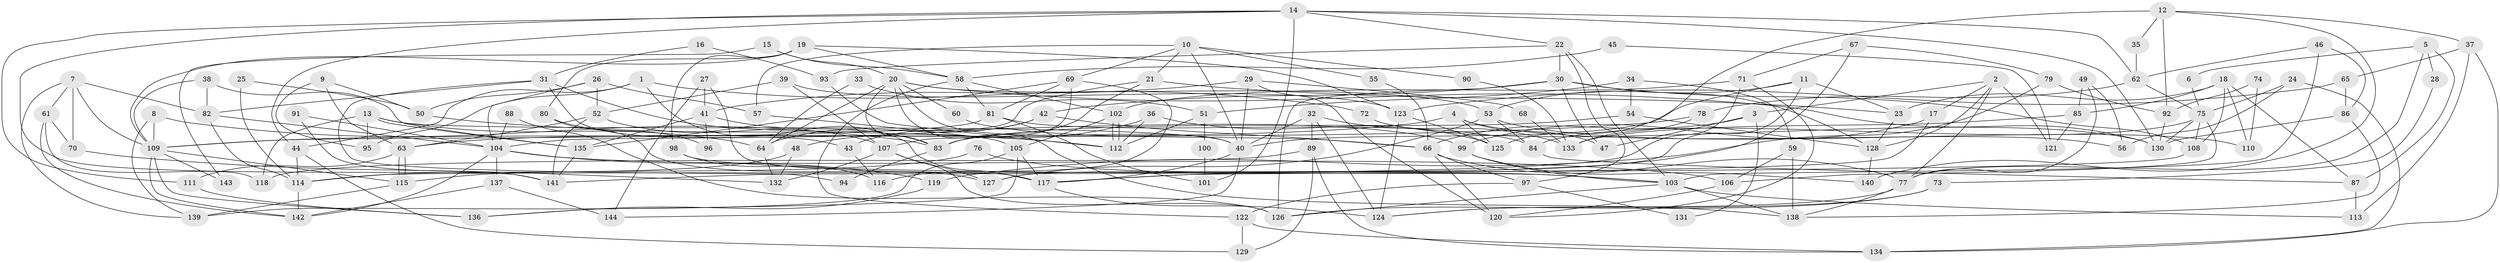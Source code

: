 // coarse degree distribution, {9: 0.05434782608695652, 8: 0.043478260869565216, 4: 0.1956521739130435, 5: 0.20652173913043478, 2: 0.14130434782608695, 3: 0.10869565217391304, 6: 0.16304347826086957, 10: 0.03260869565217391, 7: 0.03260869565217391, 11: 0.010869565217391304, 12: 0.010869565217391304}
// Generated by graph-tools (version 1.1) at 2025/24/03/03/25 07:24:02]
// undirected, 144 vertices, 288 edges
graph export_dot {
graph [start="1"]
  node [color=gray90,style=filled];
  1;
  2;
  3;
  4;
  5;
  6;
  7;
  8;
  9;
  10;
  11;
  12;
  13;
  14;
  15;
  16;
  17;
  18;
  19;
  20;
  21;
  22;
  23;
  24;
  25;
  26;
  27;
  28;
  29;
  30;
  31;
  32;
  33;
  34;
  35;
  36;
  37;
  38;
  39;
  40;
  41;
  42;
  43;
  44;
  45;
  46;
  47;
  48;
  49;
  50;
  51;
  52;
  53;
  54;
  55;
  56;
  57;
  58;
  59;
  60;
  61;
  62;
  63;
  64;
  65;
  66;
  67;
  68;
  69;
  70;
  71;
  72;
  73;
  74;
  75;
  76;
  77;
  78;
  79;
  80;
  81;
  82;
  83;
  84;
  85;
  86;
  87;
  88;
  89;
  90;
  91;
  92;
  93;
  94;
  95;
  96;
  97;
  98;
  99;
  100;
  101;
  102;
  103;
  104;
  105;
  106;
  107;
  108;
  109;
  110;
  111;
  112;
  113;
  114;
  115;
  116;
  117;
  118;
  119;
  120;
  121;
  122;
  123;
  124;
  125;
  126;
  127;
  128;
  129;
  130;
  131;
  132;
  133;
  134;
  135;
  136;
  137;
  138;
  139;
  140;
  141;
  142;
  143;
  144;
  1 -- 117;
  1 -- 44;
  1 -- 72;
  1 -- 95;
  2 -- 128;
  2 -- 77;
  2 -- 3;
  2 -- 17;
  2 -- 121;
  3 -- 66;
  3 -- 47;
  3 -- 131;
  4 -- 56;
  4 -- 47;
  4 -- 63;
  4 -- 125;
  5 -- 87;
  5 -- 77;
  5 -- 6;
  5 -- 28;
  6 -- 75;
  7 -- 82;
  7 -- 109;
  7 -- 61;
  7 -- 70;
  7 -- 139;
  8 -- 109;
  8 -- 83;
  8 -- 139;
  9 -- 63;
  9 -- 95;
  9 -- 50;
  10 -- 40;
  10 -- 21;
  10 -- 55;
  10 -- 57;
  10 -- 69;
  10 -- 90;
  11 -- 23;
  11 -- 127;
  11 -- 40;
  11 -- 53;
  12 -- 140;
  12 -- 125;
  12 -- 35;
  12 -- 37;
  12 -- 92;
  13 -- 64;
  13 -- 40;
  13 -- 95;
  13 -- 118;
  13 -- 135;
  14 -- 141;
  14 -- 44;
  14 -- 22;
  14 -- 62;
  14 -- 101;
  14 -- 111;
  14 -- 130;
  15 -- 20;
  15 -- 58;
  15 -- 143;
  16 -- 93;
  16 -- 31;
  17 -- 117;
  17 -- 99;
  18 -- 87;
  18 -- 108;
  18 -- 23;
  18 -- 85;
  18 -- 110;
  19 -- 109;
  19 -- 58;
  19 -- 80;
  19 -- 98;
  19 -- 123;
  20 -- 64;
  20 -- 138;
  20 -- 40;
  20 -- 53;
  20 -- 60;
  20 -- 83;
  20 -- 130;
  21 -- 104;
  21 -- 83;
  21 -- 23;
  22 -- 97;
  22 -- 30;
  22 -- 93;
  22 -- 103;
  23 -- 128;
  24 -- 75;
  24 -- 134;
  24 -- 56;
  25 -- 114;
  25 -- 50;
  26 -- 57;
  26 -- 104;
  26 -- 50;
  26 -- 52;
  27 -- 144;
  27 -- 117;
  27 -- 41;
  28 -- 73;
  29 -- 41;
  29 -- 40;
  29 -- 68;
  29 -- 120;
  30 -- 108;
  30 -- 42;
  30 -- 47;
  30 -- 126;
  30 -- 128;
  31 -- 99;
  31 -- 82;
  31 -- 43;
  31 -- 94;
  32 -- 124;
  32 -- 40;
  32 -- 89;
  32 -- 133;
  33 -- 51;
  33 -- 64;
  34 -- 54;
  34 -- 59;
  34 -- 51;
  35 -- 62;
  36 -- 125;
  36 -- 112;
  36 -- 48;
  37 -- 65;
  37 -- 113;
  37 -- 134;
  38 -- 135;
  38 -- 109;
  38 -- 82;
  39 -- 107;
  39 -- 52;
  39 -- 123;
  40 -- 117;
  40 -- 144;
  41 -- 135;
  41 -- 83;
  41 -- 96;
  42 -- 43;
  42 -- 64;
  42 -- 66;
  43 -- 116;
  44 -- 114;
  44 -- 129;
  45 -- 121;
  45 -- 58;
  46 -- 103;
  46 -- 62;
  46 -- 86;
  48 -- 132;
  48 -- 114;
  49 -- 85;
  49 -- 77;
  49 -- 56;
  50 -- 112;
  51 -- 112;
  51 -- 100;
  52 -- 63;
  52 -- 107;
  52 -- 141;
  53 -- 84;
  53 -- 110;
  53 -- 127;
  54 -- 83;
  54 -- 128;
  55 -- 66;
  57 -- 105;
  58 -- 81;
  58 -- 102;
  58 -- 122;
  59 -- 138;
  59 -- 106;
  60 -- 66;
  61 -- 142;
  61 -- 70;
  61 -- 118;
  62 -- 75;
  62 -- 78;
  63 -- 115;
  63 -- 115;
  63 -- 111;
  64 -- 132;
  65 -- 123;
  65 -- 86;
  66 -- 120;
  66 -- 77;
  66 -- 97;
  67 -- 79;
  67 -- 117;
  67 -- 71;
  68 -- 133;
  69 -- 135;
  69 -- 81;
  69 -- 107;
  69 -- 116;
  70 -- 132;
  71 -- 102;
  71 -- 120;
  71 -- 141;
  72 -- 130;
  73 -- 126;
  73 -- 124;
  74 -- 110;
  74 -- 92;
  75 -- 84;
  75 -- 130;
  75 -- 106;
  75 -- 108;
  76 -- 103;
  76 -- 115;
  77 -- 138;
  77 -- 124;
  78 -- 109;
  78 -- 133;
  79 -- 92;
  79 -- 119;
  80 -- 127;
  80 -- 96;
  81 -- 109;
  81 -- 84;
  81 -- 101;
  82 -- 114;
  82 -- 104;
  83 -- 94;
  84 -- 87;
  85 -- 133;
  85 -- 121;
  86 -- 130;
  86 -- 138;
  87 -- 113;
  88 -- 104;
  88 -- 126;
  89 -- 118;
  89 -- 129;
  89 -- 134;
  90 -- 133;
  91 -- 104;
  91 -- 141;
  92 -- 130;
  93 -- 112;
  97 -- 122;
  97 -- 131;
  98 -- 103;
  98 -- 116;
  99 -- 103;
  99 -- 140;
  100 -- 101;
  102 -- 112;
  102 -- 112;
  102 -- 105;
  103 -- 126;
  103 -- 113;
  103 -- 138;
  104 -- 106;
  104 -- 119;
  104 -- 137;
  104 -- 142;
  105 -- 139;
  105 -- 117;
  105 -- 136;
  106 -- 120;
  107 -- 126;
  107 -- 127;
  107 -- 132;
  108 -- 114;
  109 -- 115;
  109 -- 136;
  109 -- 142;
  109 -- 143;
  111 -- 136;
  114 -- 142;
  115 -- 139;
  117 -- 124;
  119 -- 136;
  122 -- 134;
  122 -- 129;
  123 -- 124;
  123 -- 125;
  128 -- 140;
  135 -- 141;
  137 -- 142;
  137 -- 144;
}
